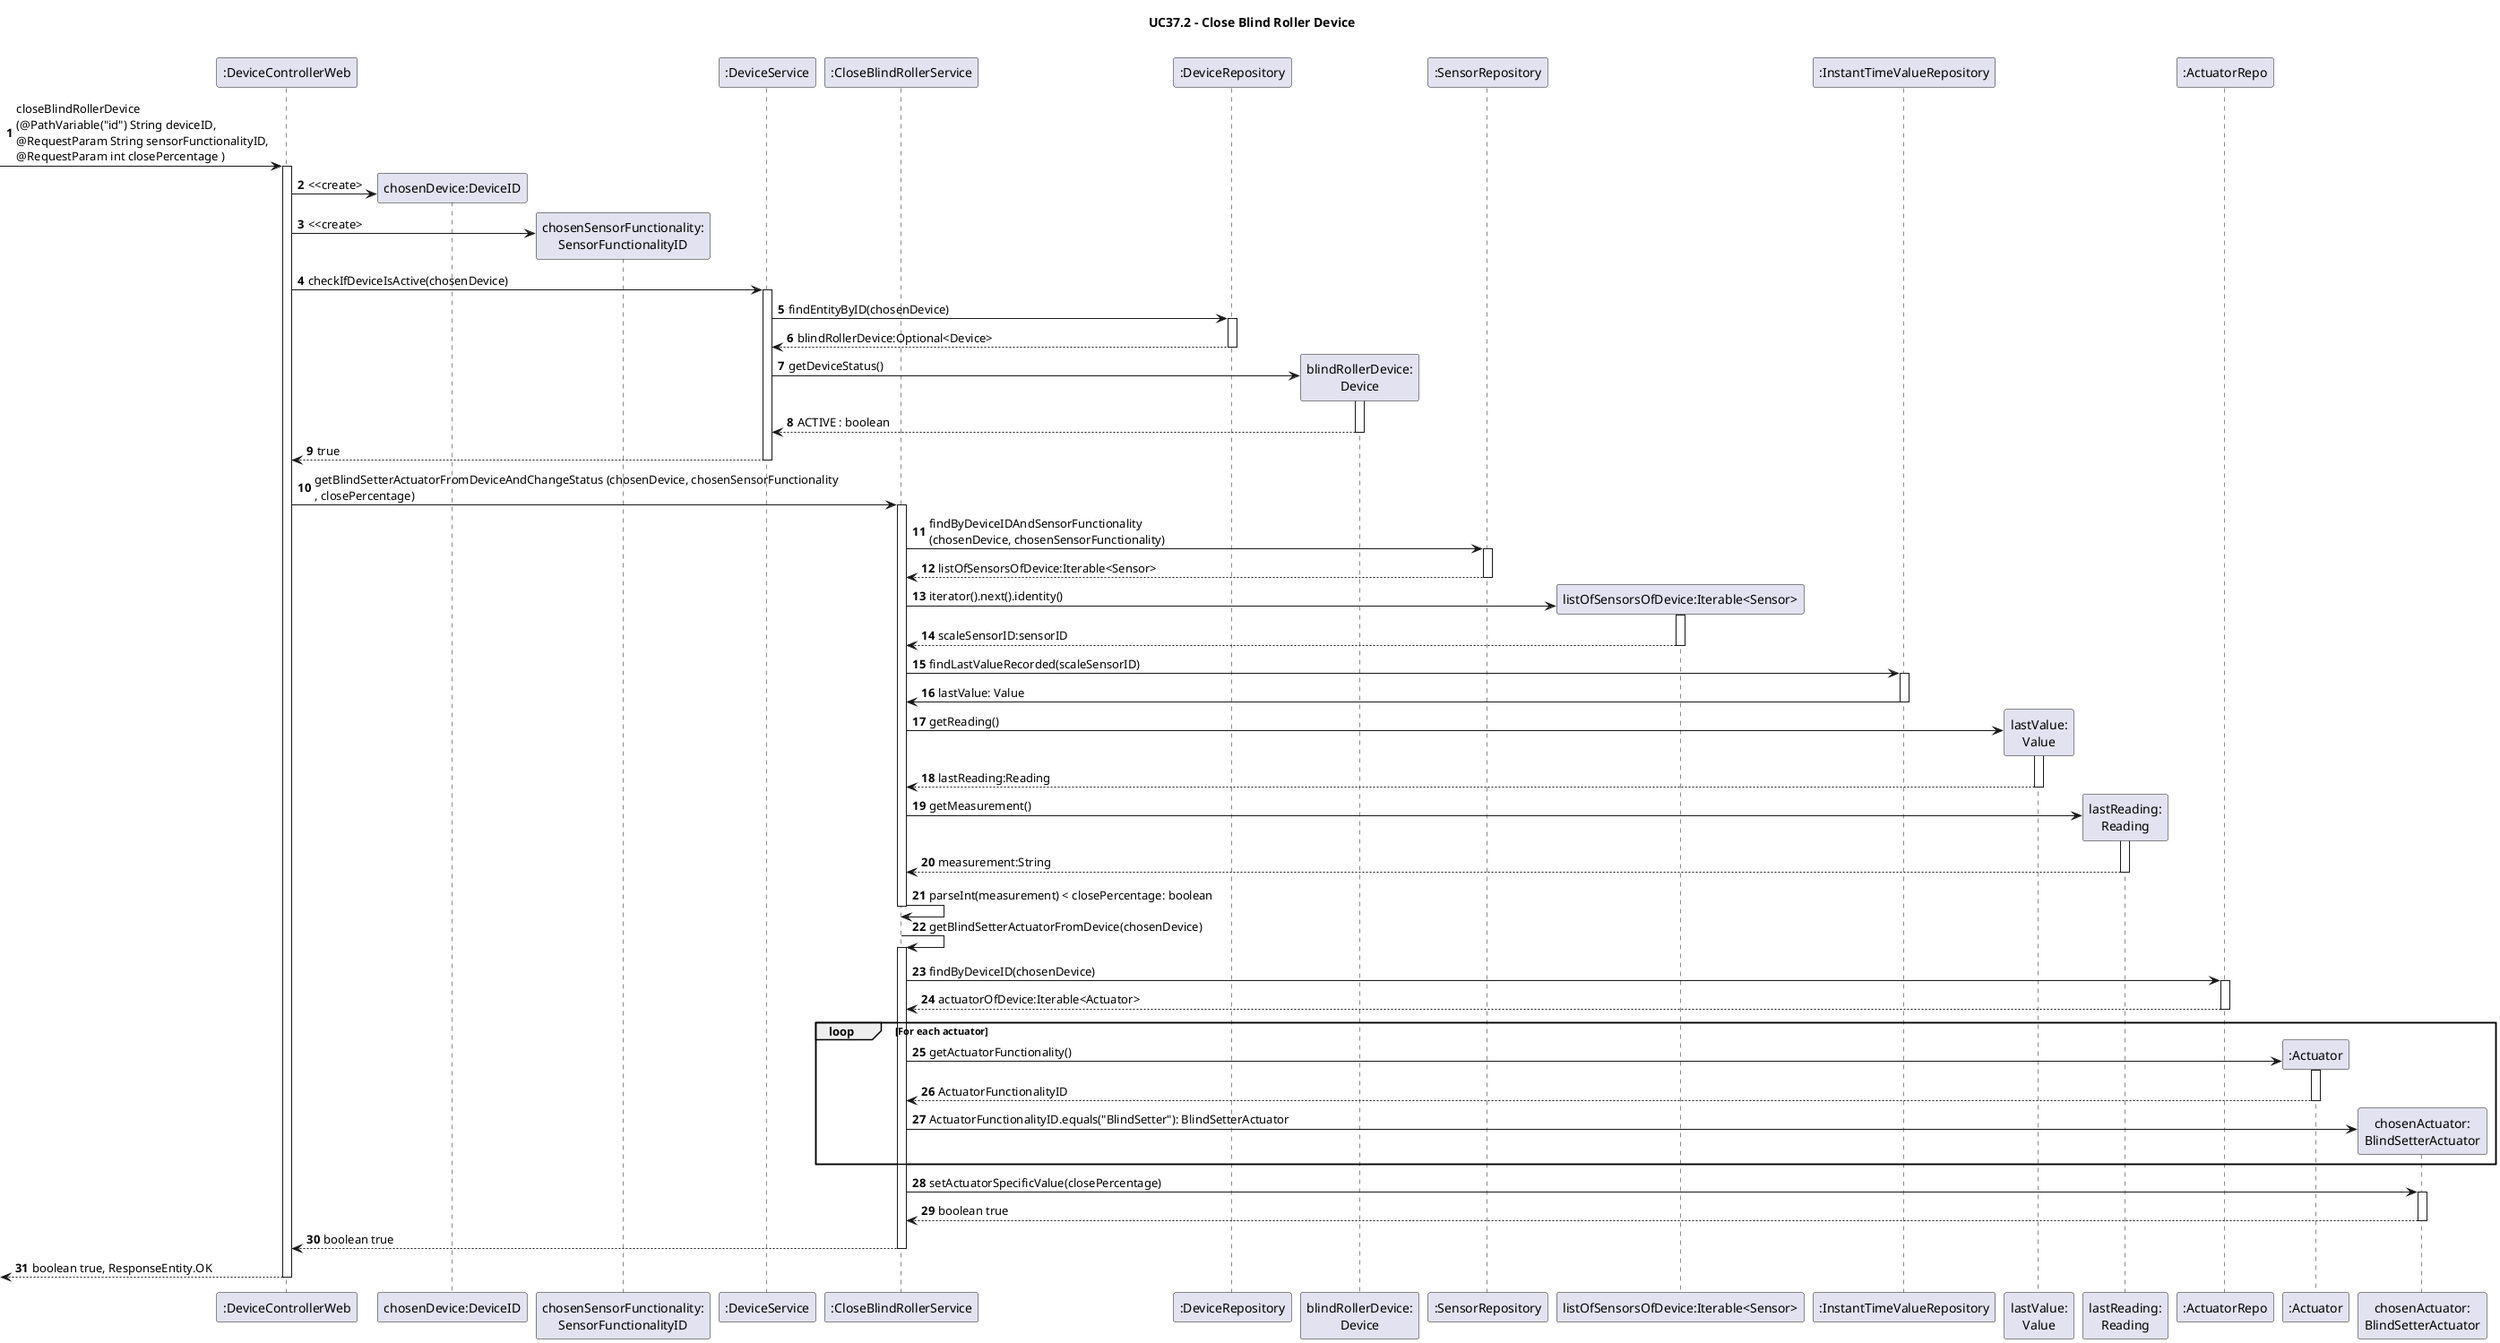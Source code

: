 @startuml
title UC37.2 - Close Blind Roller Device

autonumber

participant ":DeviceControllerWeb" as deviceCTRL
participant "chosenDevice:DeviceID" as device
participant "chosenSensorFunctionality:\nSensorFunctionalityID" as functionality
participant ":DeviceService" as deviceService
participant ":CloseBlindRollerService" as closeBlindRollerService
participant ":DeviceRepository" as deviceRepo
participant "blindRollerDevice:\nDevice" as deviceObject
participant ":SensorRepository" as sensorRepo
participant "listOfSensorsOfDevice:Iterable<Sensor>" as iterable
participant ":InstantTimeValueRepository" as valueRepo
participant "lastValue:\nValue" as value
participant "lastReading:\nReading" as reading
participant ":ActuatorRepo" as actuatorRepo
participant ":Actuator" as actuator
participant "chosenActuator:\nBlindSetterActuator" as chosenActuator

-> deviceCTRL: closeBlindRollerDevice\n(@PathVariable("id") String deviceID,\n@RequestParam String sensorFunctionalityID, \n@RequestParam int closePercentage )
activate deviceCTRL
deviceCTRL -> device** : <<create>
deviceCTRL -> functionality** : <<create>
deviceCTRL -> deviceService: checkIfDeviceIsActive(chosenDevice)
activate deviceService
deviceService -> deviceRepo : findEntityByID(chosenDevice)
activate deviceRepo
deviceRepo --> deviceService : blindRollerDevice:Optional<Device>
deactivate deviceRepo
deviceService -> deviceObject** : getDeviceStatus()
activate deviceObject
deviceObject --> deviceService : ACTIVE : boolean
deactivate deviceObject
deviceService --> deviceCTRL : true
deactivate deviceService

deviceCTRL -> closeBlindRollerService : getBlindSetterActuatorFromDeviceAndChangeStatus (chosenDevice, chosenSensorFunctionality\n, closePercentage)
activate closeBlindRollerService
closeBlindRollerService -> sensorRepo: findByDeviceIDAndSensorFunctionality\n(chosenDevice, chosenSensorFunctionality)
activate sensorRepo
sensorRepo --> closeBlindRollerService: listOfSensorsOfDevice:Iterable<Sensor>
deactivate sensorRepo
closeBlindRollerService -> iterable** : iterator().next().identity()
activate iterable
iterable --> closeBlindRollerService: scaleSensorID:sensorID
deactivate iterable
closeBlindRollerService -> valueRepo: findLastValueRecorded(scaleSensorID)
activate valueRepo
valueRepo -> closeBlindRollerService: lastValue: Value
deactivate valueRepo
closeBlindRollerService -> value** : getReading()
activate value
value --> closeBlindRollerService : lastReading:Reading
deactivate value
closeBlindRollerService -> reading**: getMeasurement()
activate reading
reading --> closeBlindRollerService: measurement:String
deactivate reading
closeBlindRollerService -> closeBlindRollerService: parseInt(measurement) < closePercentage: boolean
deactivate closeBlindRollerService
closeBlindRollerService -> closeBlindRollerService: getBlindSetterActuatorFromDevice(chosenDevice)
activate closeBlindRollerService
closeBlindRollerService -> actuatorRepo: findByDeviceID(chosenDevice)
activate actuatorRepo
actuatorRepo --> closeBlindRollerService: actuatorOfDevice:Iterable<Actuator>
deactivate actuatorRepo
loop For each actuator
closeBlindRollerService -> actuator** : getActuatorFunctionality()
activate actuator
actuator --> closeBlindRollerService: ActuatorFunctionalityID
deactivate actuator
closeBlindRollerService -> chosenActuator** : ActuatorFunctionalityID.equals("BlindSetter"): BlindSetterActuator

end loop
closeBlindRollerService -> chosenActuator: setActuatorSpecificValue(closePercentage)
activate chosenActuator
chosenActuator --> closeBlindRollerService: boolean true
deactivate chosenActuator

closeBlindRollerService --> deviceCTRL: boolean true
deactivate closeBlindRollerService
<-- deviceCTRL: boolean true, ResponseEntity.OK
deactivate deviceCTRL


@enduml
